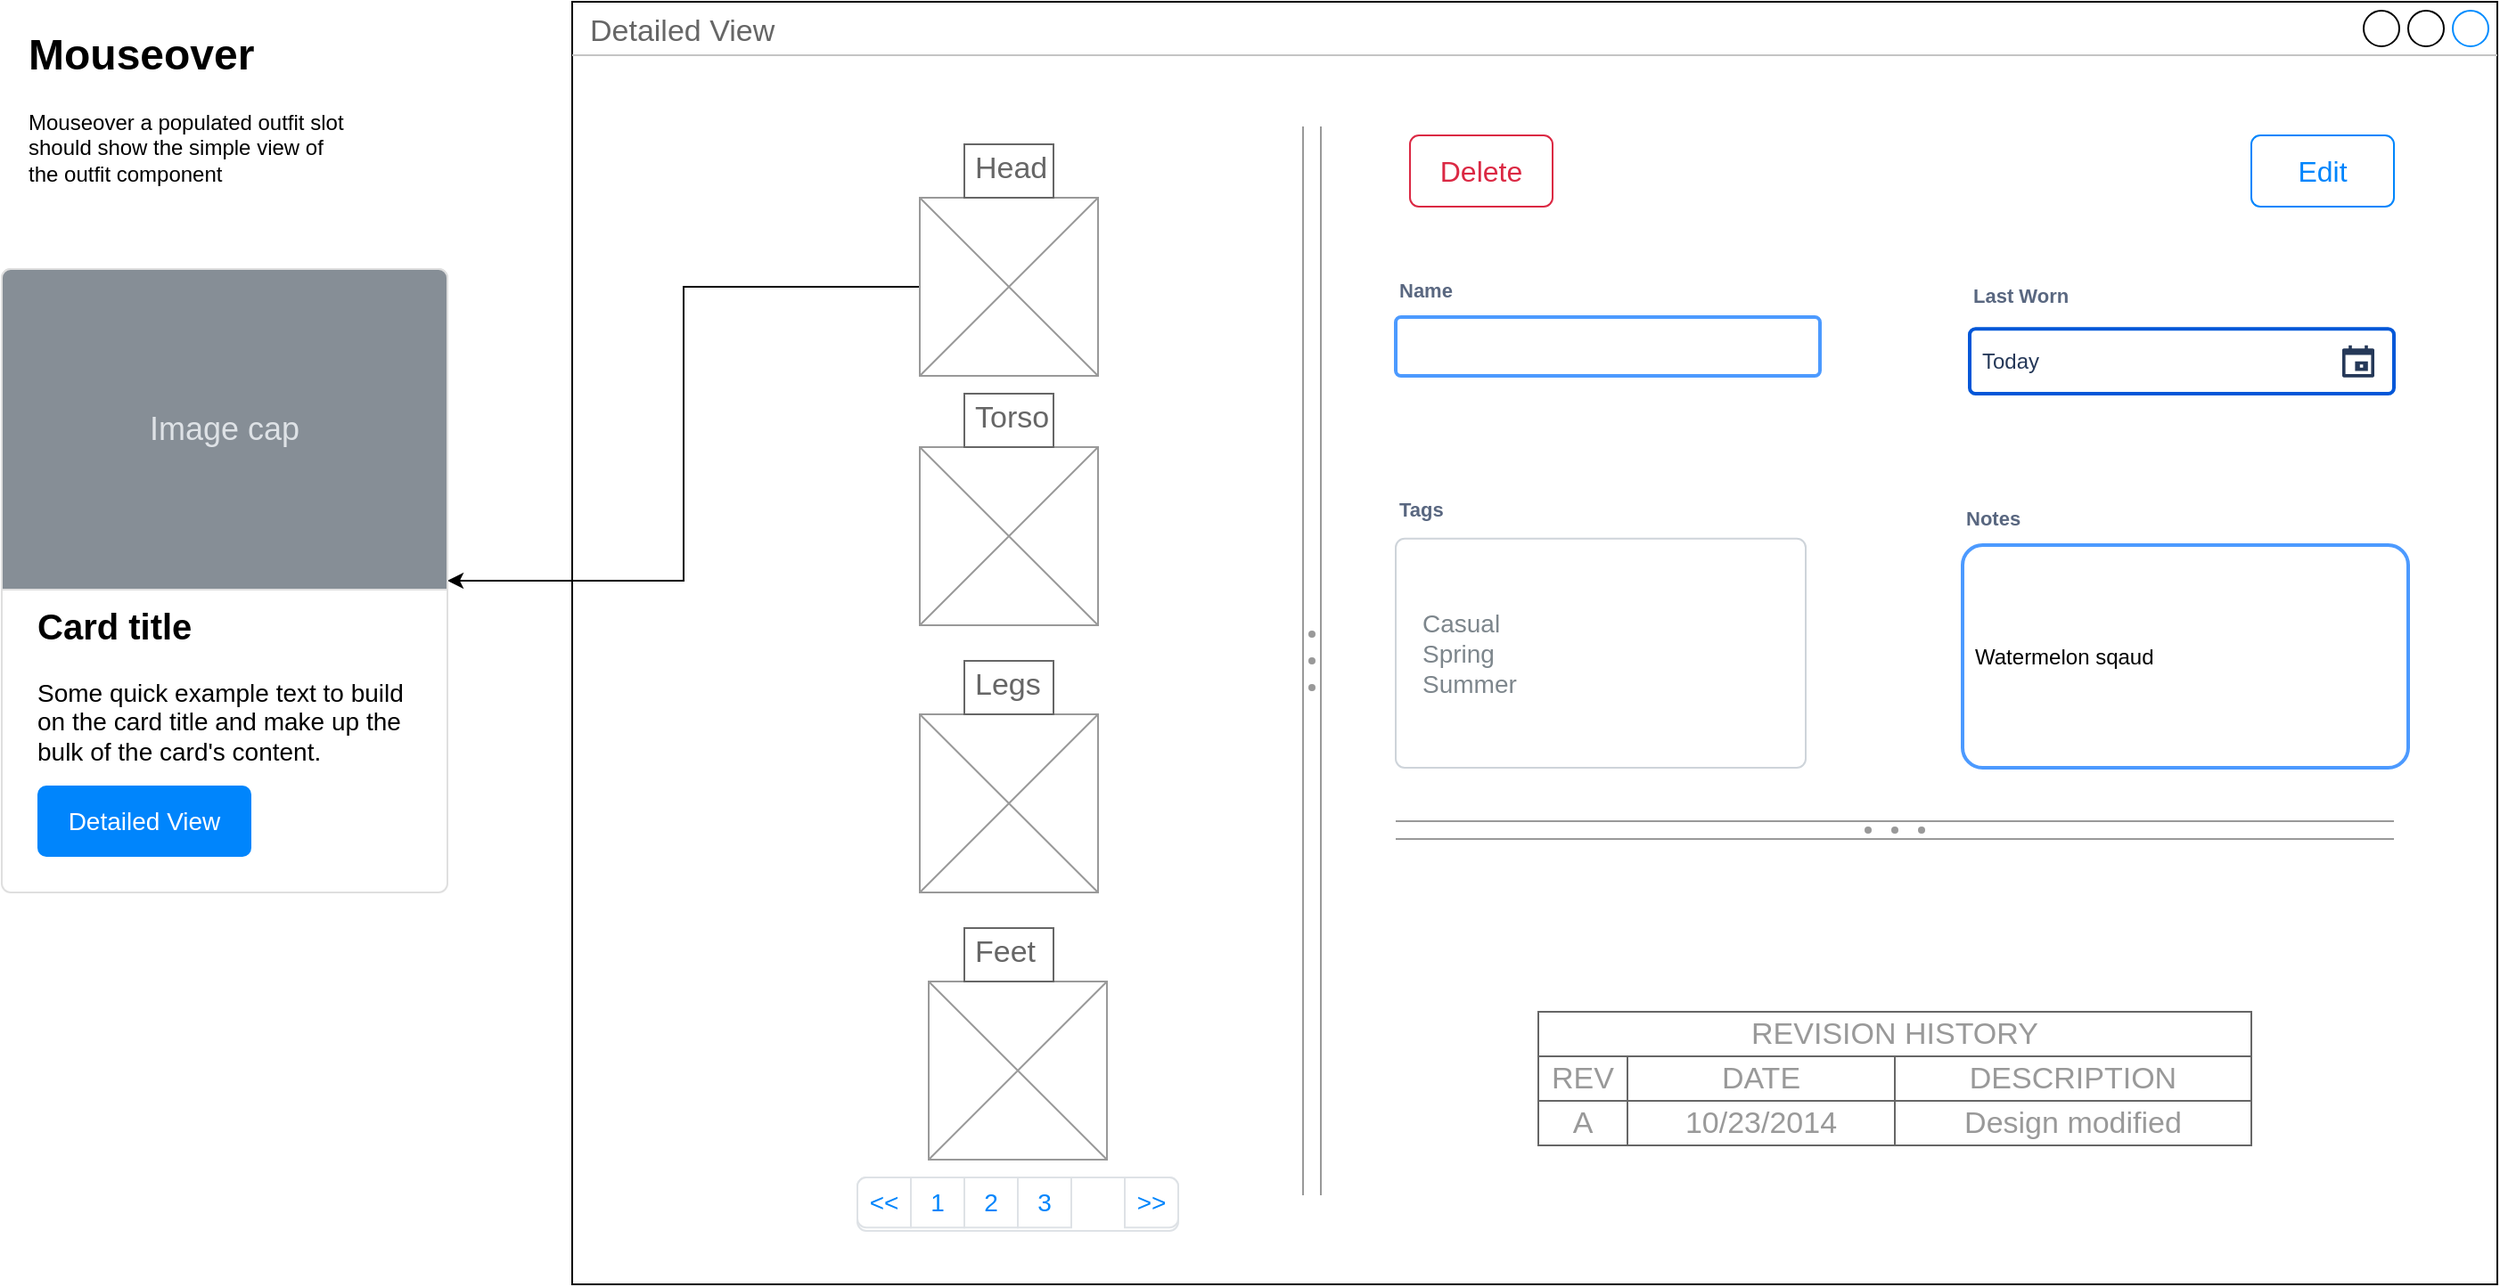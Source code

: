 <mxfile version="22.0.3" type="device">
  <diagram name="Page-1" id="bv8-5to0nmU1Y6hkWTTk">
    <mxGraphModel dx="1591" dy="1254" grid="1" gridSize="10" guides="1" tooltips="1" connect="1" arrows="1" fold="1" page="1" pageScale="1" pageWidth="850" pageHeight="1100" math="0" shadow="0">
      <root>
        <mxCell id="0" />
        <mxCell id="1" parent="0" />
        <mxCell id="L8IQEEYvK53Zon8VMzO0-1" value="Detailed View" style="strokeWidth=1;shadow=0;dashed=0;align=center;html=1;shape=mxgraph.mockup.containers.window;align=left;verticalAlign=top;spacingLeft=8;strokeColor2=#008cff;strokeColor3=#c4c4c4;fontColor=#666666;mainText=;fontSize=17;labelBackgroundColor=none;whiteSpace=wrap;" vertex="1" parent="1">
          <mxGeometry x="320" y="190" width="1080" height="720" as="geometry" />
        </mxCell>
        <mxCell id="L8IQEEYvK53Zon8VMzO0-33" style="edgeStyle=orthogonalEdgeStyle;rounded=0;orthogonalLoop=1;jettySize=auto;html=1;" edge="1" parent="1" source="L8IQEEYvK53Zon8VMzO0-2" target="L8IQEEYvK53Zon8VMzO0-30">
          <mxGeometry relative="1" as="geometry" />
        </mxCell>
        <mxCell id="L8IQEEYvK53Zon8VMzO0-2" value="" style="verticalLabelPosition=bottom;shadow=0;dashed=0;align=center;html=1;verticalAlign=top;strokeWidth=1;shape=mxgraph.mockup.graphics.simpleIcon;strokeColor=#999999;" vertex="1" parent="1">
          <mxGeometry x="515" y="300" width="100" height="100" as="geometry" />
        </mxCell>
        <mxCell id="L8IQEEYvK53Zon8VMzO0-3" value="" style="verticalLabelPosition=bottom;shadow=0;dashed=0;align=center;html=1;verticalAlign=top;strokeWidth=1;shape=mxgraph.mockup.graphics.simpleIcon;strokeColor=#999999;" vertex="1" parent="1">
          <mxGeometry x="515" y="440" width="100" height="100" as="geometry" />
        </mxCell>
        <mxCell id="L8IQEEYvK53Zon8VMzO0-4" value="" style="verticalLabelPosition=bottom;shadow=0;dashed=0;align=center;html=1;verticalAlign=top;strokeWidth=1;shape=mxgraph.mockup.graphics.simpleIcon;strokeColor=#999999;" vertex="1" parent="1">
          <mxGeometry x="515" y="590" width="100" height="100" as="geometry" />
        </mxCell>
        <mxCell id="L8IQEEYvK53Zon8VMzO0-5" value="" style="verticalLabelPosition=bottom;shadow=0;dashed=0;align=center;html=1;verticalAlign=top;strokeWidth=1;shape=mxgraph.mockup.graphics.simpleIcon;strokeColor=#999999;" vertex="1" parent="1">
          <mxGeometry x="520" y="740" width="100" height="100" as="geometry" />
        </mxCell>
        <mxCell id="L8IQEEYvK53Zon8VMzO0-6" value="Torso" style="strokeWidth=1;shadow=0;dashed=0;align=center;html=1;shape=mxgraph.mockup.text.textBox;fontColor=#666666;align=left;fontSize=17;spacingLeft=4;spacingTop=-3;whiteSpace=wrap;strokeColor=#666666;mainText=" vertex="1" parent="1">
          <mxGeometry x="540" y="410" width="50" height="30" as="geometry" />
        </mxCell>
        <mxCell id="L8IQEEYvK53Zon8VMzO0-7" value="Legs" style="strokeWidth=1;shadow=0;dashed=0;align=center;html=1;shape=mxgraph.mockup.text.textBox;fontColor=#666666;align=left;fontSize=17;spacingLeft=4;spacingTop=-3;whiteSpace=wrap;strokeColor=#666666;mainText=" vertex="1" parent="1">
          <mxGeometry x="540" y="560" width="50" height="30" as="geometry" />
        </mxCell>
        <mxCell id="L8IQEEYvK53Zon8VMzO0-8" value="Feet" style="strokeWidth=1;shadow=0;dashed=0;align=center;html=1;shape=mxgraph.mockup.text.textBox;fontColor=#666666;align=left;fontSize=17;spacingLeft=4;spacingTop=-3;whiteSpace=wrap;strokeColor=#666666;mainText=" vertex="1" parent="1">
          <mxGeometry x="540" y="710" width="50" height="30" as="geometry" />
        </mxCell>
        <mxCell id="L8IQEEYvK53Zon8VMzO0-9" value="" style="html=1;shadow=0;dashed=0;shape=mxgraph.bootstrap.rrect;rSize=5;strokeColor=#DEE2E6;html=1;whiteSpace=wrap;fillColor=#ffffff;fontColor=#0085FC;" vertex="1" parent="1">
          <mxGeometry x="480" y="850" width="180" height="30" as="geometry" />
        </mxCell>
        <mxCell id="L8IQEEYvK53Zon8VMzO0-10" value="&lt;&lt;" style="strokeColor=inherit;fillColor=inherit;gradientColor=inherit;fontColor=inherit;html=1;shadow=0;dashed=0;shape=mxgraph.bootstrap.leftButton;rSize=5;perimeter=none;whiteSpace=wrap;resizeHeight=1;fontSize=14;" vertex="1" parent="L8IQEEYvK53Zon8VMzO0-9">
          <mxGeometry width="30" height="28.125" relative="1" as="geometry" />
        </mxCell>
        <mxCell id="L8IQEEYvK53Zon8VMzO0-11" value="1" style="strokeColor=inherit;fillColor=inherit;gradientColor=inherit;fontColor=inherit;html=1;shadow=0;dashed=0;perimeter=none;whiteSpace=wrap;resizeHeight=1;fontSize=14;" vertex="1" parent="L8IQEEYvK53Zon8VMzO0-9">
          <mxGeometry width="30" height="28.125" relative="1" as="geometry">
            <mxPoint x="30" as="offset" />
          </mxGeometry>
        </mxCell>
        <mxCell id="L8IQEEYvK53Zon8VMzO0-12" value="2" style="strokeColor=inherit;fillColor=inherit;gradientColor=inherit;fontColor=inherit;html=1;shadow=0;dashed=0;perimeter=none;whiteSpace=wrap;resizeHeight=1;fontSize=14;" vertex="1" parent="L8IQEEYvK53Zon8VMzO0-9">
          <mxGeometry width="30" height="28.125" relative="1" as="geometry">
            <mxPoint x="60" as="offset" />
          </mxGeometry>
        </mxCell>
        <mxCell id="L8IQEEYvK53Zon8VMzO0-13" value="3" style="strokeColor=inherit;fillColor=inherit;gradientColor=inherit;fontColor=inherit;html=1;shadow=0;dashed=0;perimeter=none;whiteSpace=wrap;resizeHeight=1;fontSize=14;" vertex="1" parent="L8IQEEYvK53Zon8VMzO0-9">
          <mxGeometry width="30" height="28.125" relative="1" as="geometry">
            <mxPoint x="90" as="offset" />
          </mxGeometry>
        </mxCell>
        <mxCell id="L8IQEEYvK53Zon8VMzO0-14" value="&gt;&gt;" style="strokeColor=inherit;fillColor=inherit;gradientColor=inherit;fontColor=inherit;html=1;shadow=0;dashed=0;shape=mxgraph.bootstrap.rightButton;rSize=5;perimeter=none;whiteSpace=wrap;resizeHeight=1;fontSize=14;" vertex="1" parent="L8IQEEYvK53Zon8VMzO0-9">
          <mxGeometry x="1" width="30" height="28.125" relative="1" as="geometry">
            <mxPoint x="-30" as="offset" />
          </mxGeometry>
        </mxCell>
        <mxCell id="L8IQEEYvK53Zon8VMzO0-15" value="Head" style="strokeWidth=1;shadow=0;dashed=0;align=center;html=1;shape=mxgraph.mockup.text.textBox;fontColor=#666666;align=left;fontSize=17;spacingLeft=4;spacingTop=-3;whiteSpace=wrap;strokeColor=#666666;mainText=" vertex="1" parent="1">
          <mxGeometry x="540" y="270" width="50" height="30" as="geometry" />
        </mxCell>
        <mxCell id="L8IQEEYvK53Zon8VMzO0-16" value="" style="verticalLabelPosition=bottom;shadow=0;dashed=0;align=center;html=1;verticalAlign=top;strokeWidth=1;shape=mxgraph.mockup.forms.splitter;strokeColor=#999999;direction=north;" vertex="1" parent="1">
          <mxGeometry x="730" y="260" width="10" height="600" as="geometry" />
        </mxCell>
        <mxCell id="L8IQEEYvK53Zon8VMzO0-17" value="" style="verticalLabelPosition=bottom;shadow=0;dashed=0;align=center;html=1;verticalAlign=top;strokeWidth=1;shape=mxgraph.mockup.forms.splitter;strokeColor=#999999;" vertex="1" parent="1">
          <mxGeometry x="782" y="650" width="560" height="10" as="geometry" />
        </mxCell>
        <mxCell id="L8IQEEYvK53Zon8VMzO0-18" value="" style="strokeWidth=1;shadow=0;dashed=0;align=center;html=1;shape=mxgraph.mockup.misc.rrect;rSize=0;strokeColor=#666666;" vertex="1" parent="1">
          <mxGeometry x="862" y="757" width="400" height="75" as="geometry" />
        </mxCell>
        <mxCell id="L8IQEEYvK53Zon8VMzO0-19" value="REVISION HISTORY" style="strokeColor=inherit;fillColor=inherit;gradientColor=inherit;strokeWidth=1;shadow=0;dashed=0;align=center;html=1;shape=mxgraph.mockup.misc.rrect;rSize=0;fontSize=17;fontColor=#999999;whiteSpace=wrap;" vertex="1" parent="L8IQEEYvK53Zon8VMzO0-18">
          <mxGeometry width="400" height="25" as="geometry" />
        </mxCell>
        <mxCell id="L8IQEEYvK53Zon8VMzO0-20" value="REV" style="strokeColor=inherit;fillColor=inherit;gradientColor=inherit;strokeWidth=1;shadow=0;dashed=0;align=center;html=1;shape=mxgraph.mockup.misc.rrect;rSize=0;fontSize=17;fontColor=#999999;whiteSpace=wrap;" vertex="1" parent="L8IQEEYvK53Zon8VMzO0-18">
          <mxGeometry y="25" width="50" height="25" as="geometry" />
        </mxCell>
        <mxCell id="L8IQEEYvK53Zon8VMzO0-21" value="DATE" style="strokeColor=inherit;fillColor=inherit;gradientColor=inherit;strokeWidth=1;shadow=0;dashed=0;align=center;html=1;shape=mxgraph.mockup.misc.rrect;rSize=0;fontSize=17;fontColor=#999999;whiteSpace=wrap;" vertex="1" parent="L8IQEEYvK53Zon8VMzO0-18">
          <mxGeometry x="50" y="25" width="150" height="25" as="geometry" />
        </mxCell>
        <mxCell id="L8IQEEYvK53Zon8VMzO0-22" value="DESCRIPTION" style="strokeColor=inherit;fillColor=inherit;gradientColor=inherit;strokeWidth=1;shadow=0;dashed=0;align=center;html=1;shape=mxgraph.mockup.misc.rrect;rSize=0;fontSize=17;fontColor=#999999;whiteSpace=wrap;" vertex="1" parent="L8IQEEYvK53Zon8VMzO0-18">
          <mxGeometry x="200" y="25" width="200" height="25" as="geometry" />
        </mxCell>
        <mxCell id="L8IQEEYvK53Zon8VMzO0-23" value="A" style="strokeColor=inherit;fillColor=inherit;gradientColor=inherit;strokeWidth=1;shadow=0;dashed=0;align=center;html=1;shape=mxgraph.mockup.misc.rrect;rSize=0;fontSize=17;fontColor=#999999;whiteSpace=wrap;" vertex="1" parent="L8IQEEYvK53Zon8VMzO0-18">
          <mxGeometry y="50" width="50" height="25" as="geometry" />
        </mxCell>
        <mxCell id="L8IQEEYvK53Zon8VMzO0-24" value="10/23/2014" style="strokeColor=inherit;fillColor=inherit;gradientColor=inherit;strokeWidth=1;shadow=0;dashed=0;align=center;html=1;shape=mxgraph.mockup.misc.rrect;rSize=0;fontSize=17;fontColor=#999999;whiteSpace=wrap;" vertex="1" parent="L8IQEEYvK53Zon8VMzO0-18">
          <mxGeometry x="50" y="50" width="150" height="25" as="geometry" />
        </mxCell>
        <mxCell id="L8IQEEYvK53Zon8VMzO0-25" value="Design modified" style="strokeColor=inherit;fillColor=inherit;gradientColor=inherit;strokeWidth=1;shadow=0;dashed=0;align=center;html=1;shape=mxgraph.mockup.misc.rrect;rSize=0;fontSize=17;fontColor=#999999;whiteSpace=wrap;" vertex="1" parent="L8IQEEYvK53Zon8VMzO0-18">
          <mxGeometry x="200" y="50" width="200" height="25" as="geometry" />
        </mxCell>
        <mxCell id="L8IQEEYvK53Zon8VMzO0-30" value="&lt;b&gt;&lt;font style=&quot;font-size: 20px&quot;&gt;Card title&lt;/font&gt;&lt;/b&gt;&lt;br style=&quot;font-size: 14px&quot;&gt;&lt;br style=&quot;font-size: 14px&quot;&gt;Some quick example text to build on the card title and make up the bulk of the card&#39;s content." style="html=1;shadow=0;dashed=0;shape=mxgraph.bootstrap.rrect;rSize=5;strokeColor=#DFDFDF;html=1;whiteSpace=wrap;fillColor=#ffffff;fontColor=#000000;verticalAlign=bottom;align=left;spacing=20;spacingBottom=50;fontSize=14;" vertex="1" parent="1">
          <mxGeometry y="340" width="250" height="350" as="geometry" />
        </mxCell>
        <mxCell id="L8IQEEYvK53Zon8VMzO0-31" value="Image cap" style="html=1;shadow=0;dashed=0;shape=mxgraph.bootstrap.topButton;rSize=5;perimeter=none;whiteSpace=wrap;fillColor=#868E96;strokeColor=#DFDFDF;fontColor=#DEE2E6;resizeWidth=1;fontSize=18;" vertex="1" parent="L8IQEEYvK53Zon8VMzO0-30">
          <mxGeometry width="250" height="180" relative="1" as="geometry" />
        </mxCell>
        <mxCell id="L8IQEEYvK53Zon8VMzO0-32" value="Detailed View" style="html=1;shadow=0;dashed=0;shape=mxgraph.bootstrap.rrect;rSize=5;perimeter=none;whiteSpace=wrap;fillColor=#0085FC;strokeColor=none;fontColor=#ffffff;resizeWidth=1;fontSize=14;" vertex="1" parent="L8IQEEYvK53Zon8VMzO0-30">
          <mxGeometry y="1" width="120" height="40" relative="1" as="geometry">
            <mxPoint x="20" y="-60" as="offset" />
          </mxGeometry>
        </mxCell>
        <mxCell id="L8IQEEYvK53Zon8VMzO0-34" value="Edit" style="html=1;shadow=0;dashed=0;shape=mxgraph.bootstrap.rrect;rSize=5;strokeColor=#0085FC;strokeWidth=1;fillColor=none;fontColor=#0085FC;whiteSpace=wrap;align=center;verticalAlign=middle;spacingLeft=0;fontStyle=0;fontSize=16;spacing=5;" vertex="1" parent="1">
          <mxGeometry x="1262" y="265" width="80" height="40" as="geometry" />
        </mxCell>
        <mxCell id="L8IQEEYvK53Zon8VMzO0-35" value="Delete" style="html=1;shadow=0;dashed=0;shape=mxgraph.bootstrap.rrect;rSize=5;strokeColor=#DB2843;strokeWidth=1;fillColor=none;fontColor=#DB2843;whiteSpace=wrap;align=center;verticalAlign=middle;spacingLeft=0;fontStyle=0;fontSize=16;spacing=5;" vertex="1" parent="1">
          <mxGeometry x="790" y="265" width="80" height="40" as="geometry" />
        </mxCell>
        <mxCell id="L8IQEEYvK53Zon8VMzO0-38" value="Name" style="fillColor=none;strokeColor=none;html=1;fontSize=11;fontStyle=0;align=left;fontColor=#596780;fontStyle=1;fontSize=11" vertex="1" parent="1">
          <mxGeometry x="782" y="342" width="240" height="20" as="geometry" />
        </mxCell>
        <mxCell id="L8IQEEYvK53Zon8VMzO0-39" value="" style="rounded=1;arcSize=9;align=left;spacingLeft=5;strokeColor=#4C9AFF;html=1;strokeWidth=2;fontSize=12" vertex="1" parent="1">
          <mxGeometry x="782" y="367" width="238" height="33" as="geometry" />
        </mxCell>
        <mxCell id="L8IQEEYvK53Zon8VMzO0-40" value="Last Worn" style="fillColor=none;strokeColor=none;html=1;fontSize=11;fontStyle=0;align=left;fontColor=#596780;fontStyle=1;fontSize=11" vertex="1" parent="1">
          <mxGeometry x="1104" y="343.627" width="150" height="22.041" as="geometry" />
        </mxCell>
        <mxCell id="L8IQEEYvK53Zon8VMzO0-41" value="Today" style="rounded=1;arcSize=9;fillColor=#ffffff;align=left;spacingLeft=5;strokeColor=#0057D8;html=1;strokeWidth=2;fontColor=#253858;fontSize=12" vertex="1" parent="1">
          <mxGeometry x="1104" y="373.63" width="238" height="36.37" as="geometry" />
        </mxCell>
        <mxCell id="L8IQEEYvK53Zon8VMzO0-42" value="" style="shape=mxgraph.gmdl.calendar;fillColor=#253858;strokeColor=none" vertex="1" parent="L8IQEEYvK53Zon8VMzO0-41">
          <mxGeometry x="1" y="0.5" width="18" height="18" relative="1" as="geometry">
            <mxPoint x="-29" y="-9" as="offset" />
          </mxGeometry>
        </mxCell>
        <mxCell id="L8IQEEYvK53Zon8VMzO0-43" value="Casual&lt;br&gt;Spring&lt;br&gt;Summer" style="html=1;shadow=0;dashed=0;shape=mxgraph.bootstrap.rrect;rSize=5;strokeColor=#CED4DA;html=1;whiteSpace=wrap;fillColor=#FFFFFF;fontColor=#7D868C;align=left;spacingLeft=0;spacing=15;fontSize=14;" vertex="1" parent="1">
          <mxGeometry x="782" y="491.37" width="230" height="128.63" as="geometry" />
        </mxCell>
        <mxCell id="L8IQEEYvK53Zon8VMzO0-45" value="Tags" style="fillColor=none;strokeColor=none;html=1;fontSize=11;fontStyle=0;align=left;fontColor=#596780;fontStyle=1;fontSize=11" vertex="1" parent="1">
          <mxGeometry x="782" y="461.368" width="240" height="26.341" as="geometry" />
        </mxCell>
        <mxCell id="L8IQEEYvK53Zon8VMzO0-46" value="Notes" style="fillColor=none;strokeColor=none;html=1;fontSize=11;fontStyle=0;align=left;fontColor=#596780;fontStyle=1;fontSize=11" vertex="1" parent="1">
          <mxGeometry x="1100" y="470" width="240" height="20" as="geometry" />
        </mxCell>
        <mxCell id="L8IQEEYvK53Zon8VMzO0-47" value="Watermelon sqaud" style="rounded=1;arcSize=9;align=left;spacingLeft=5;strokeColor=#4C9AFF;html=1;strokeWidth=2;fontSize=12" vertex="1" parent="1">
          <mxGeometry x="1100" y="495" width="250" height="125" as="geometry" />
        </mxCell>
        <mxCell id="L8IQEEYvK53Zon8VMzO0-48" value="&lt;h1&gt;Mouseover&lt;/h1&gt;&lt;p&gt;Mouseover a populated outfit slot should show the simple view of the outfit component&lt;/p&gt;" style="text;html=1;strokeColor=none;fillColor=none;spacing=5;spacingTop=-20;whiteSpace=wrap;overflow=hidden;rounded=0;" vertex="1" parent="1">
          <mxGeometry x="10" y="200" width="190" height="120" as="geometry" />
        </mxCell>
      </root>
    </mxGraphModel>
  </diagram>
</mxfile>
